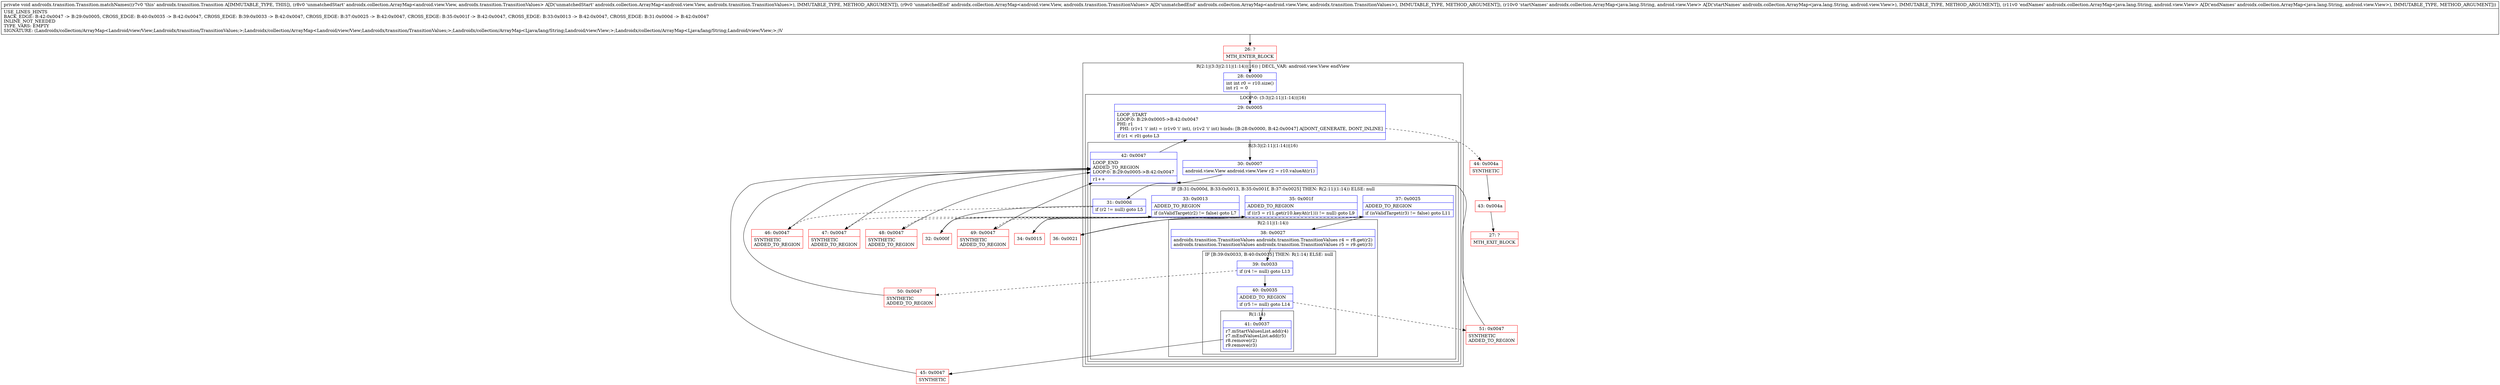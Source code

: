 digraph "CFG forandroidx.transition.Transition.matchNames(Landroidx\/collection\/ArrayMap;Landroidx\/collection\/ArrayMap;Landroidx\/collection\/ArrayMap;Landroidx\/collection\/ArrayMap;)V" {
subgraph cluster_Region_647332779 {
label = "R(2:1|(3:3|(2:11|(1:14))|16)) | DECL_VAR: android.view.View endView\l";
node [shape=record,color=blue];
Node_28 [shape=record,label="{28\:\ 0x0000|int int r0 = r10.size()\lint r1 = 0\l}"];
subgraph cluster_LoopRegion_1262284678 {
label = "LOOP:0: (3:3|(2:11|(1:14))|16)";
node [shape=record,color=blue];
Node_29 [shape=record,label="{29\:\ 0x0005|LOOP_START\lLOOP:0: B:29:0x0005\-\>B:42:0x0047\lPHI: r1 \l  PHI: (r1v1 'i' int) = (r1v0 'i' int), (r1v2 'i' int) binds: [B:28:0x0000, B:42:0x0047] A[DONT_GENERATE, DONT_INLINE]\l|if (r1 \< r0) goto L3\l}"];
subgraph cluster_Region_1313927266 {
label = "R(3:3|(2:11|(1:14))|16)";
node [shape=record,color=blue];
Node_30 [shape=record,label="{30\:\ 0x0007|android.view.View android.view.View r2 = r10.valueAt(r1)\l}"];
subgraph cluster_IfRegion_1377874744 {
label = "IF [B:31:0x000d, B:33:0x0013, B:35:0x001f, B:37:0x0025] THEN: R(2:11|(1:14)) ELSE: null";
node [shape=record,color=blue];
Node_31 [shape=record,label="{31\:\ 0x000d|if (r2 != null) goto L5\l}"];
Node_33 [shape=record,label="{33\:\ 0x0013|ADDED_TO_REGION\l|if (isValidTarget(r2) != false) goto L7\l}"];
Node_35 [shape=record,label="{35\:\ 0x001f|ADDED_TO_REGION\l|if ((r3 = r11.get(r10.keyAt(r1))) != null) goto L9\l}"];
Node_37 [shape=record,label="{37\:\ 0x0025|ADDED_TO_REGION\l|if (isValidTarget(r3) != false) goto L11\l}"];
subgraph cluster_Region_1478687244 {
label = "R(2:11|(1:14))";
node [shape=record,color=blue];
Node_38 [shape=record,label="{38\:\ 0x0027|androidx.transition.TransitionValues androidx.transition.TransitionValues r4 = r8.get(r2)\landroidx.transition.TransitionValues androidx.transition.TransitionValues r5 = r9.get(r3)\l}"];
subgraph cluster_IfRegion_1028932426 {
label = "IF [B:39:0x0033, B:40:0x0035] THEN: R(1:14) ELSE: null";
node [shape=record,color=blue];
Node_39 [shape=record,label="{39\:\ 0x0033|if (r4 != null) goto L13\l}"];
Node_40 [shape=record,label="{40\:\ 0x0035|ADDED_TO_REGION\l|if (r5 != null) goto L14\l}"];
subgraph cluster_Region_1959685713 {
label = "R(1:14)";
node [shape=record,color=blue];
Node_41 [shape=record,label="{41\:\ 0x0037|r7.mStartValuesList.add(r4)\lr7.mEndValuesList.add(r5)\lr8.remove(r2)\lr9.remove(r3)\l}"];
}
}
}
}
Node_42 [shape=record,label="{42\:\ 0x0047|LOOP_END\lADDED_TO_REGION\lLOOP:0: B:29:0x0005\-\>B:42:0x0047\l|r1++\l}"];
}
}
}
Node_26 [shape=record,color=red,label="{26\:\ ?|MTH_ENTER_BLOCK\l}"];
Node_32 [shape=record,color=red,label="{32\:\ 0x000f}"];
Node_34 [shape=record,color=red,label="{34\:\ 0x0015}"];
Node_36 [shape=record,color=red,label="{36\:\ 0x0021}"];
Node_45 [shape=record,color=red,label="{45\:\ 0x0047|SYNTHETIC\l}"];
Node_51 [shape=record,color=red,label="{51\:\ 0x0047|SYNTHETIC\lADDED_TO_REGION\l}"];
Node_50 [shape=record,color=red,label="{50\:\ 0x0047|SYNTHETIC\lADDED_TO_REGION\l}"];
Node_49 [shape=record,color=red,label="{49\:\ 0x0047|SYNTHETIC\lADDED_TO_REGION\l}"];
Node_48 [shape=record,color=red,label="{48\:\ 0x0047|SYNTHETIC\lADDED_TO_REGION\l}"];
Node_47 [shape=record,color=red,label="{47\:\ 0x0047|SYNTHETIC\lADDED_TO_REGION\l}"];
Node_46 [shape=record,color=red,label="{46\:\ 0x0047|SYNTHETIC\lADDED_TO_REGION\l}"];
Node_44 [shape=record,color=red,label="{44\:\ 0x004a|SYNTHETIC\l}"];
Node_43 [shape=record,color=red,label="{43\:\ 0x004a}"];
Node_27 [shape=record,color=red,label="{27\:\ ?|MTH_EXIT_BLOCK\l}"];
MethodNode[shape=record,label="{private void androidx.transition.Transition.matchNames((r7v0 'this' androidx.transition.Transition A[IMMUTABLE_TYPE, THIS]), (r8v0 'unmatchedStart' androidx.collection.ArrayMap\<android.view.View, androidx.transition.TransitionValues\> A[D('unmatchedStart' androidx.collection.ArrayMap\<android.view.View, androidx.transition.TransitionValues\>), IMMUTABLE_TYPE, METHOD_ARGUMENT]), (r9v0 'unmatchedEnd' androidx.collection.ArrayMap\<android.view.View, androidx.transition.TransitionValues\> A[D('unmatchedEnd' androidx.collection.ArrayMap\<android.view.View, androidx.transition.TransitionValues\>), IMMUTABLE_TYPE, METHOD_ARGUMENT]), (r10v0 'startNames' androidx.collection.ArrayMap\<java.lang.String, android.view.View\> A[D('startNames' androidx.collection.ArrayMap\<java.lang.String, android.view.View\>), IMMUTABLE_TYPE, METHOD_ARGUMENT]), (r11v0 'endNames' androidx.collection.ArrayMap\<java.lang.String, android.view.View\> A[D('endNames' androidx.collection.ArrayMap\<java.lang.String, android.view.View\>), IMMUTABLE_TYPE, METHOD_ARGUMENT]))  | USE_LINES_HINTS\lBACK_EDGE: B:42:0x0047 \-\> B:29:0x0005, CROSS_EDGE: B:40:0x0035 \-\> B:42:0x0047, CROSS_EDGE: B:39:0x0033 \-\> B:42:0x0047, CROSS_EDGE: B:37:0x0025 \-\> B:42:0x0047, CROSS_EDGE: B:35:0x001f \-\> B:42:0x0047, CROSS_EDGE: B:33:0x0013 \-\> B:42:0x0047, CROSS_EDGE: B:31:0x000d \-\> B:42:0x0047\lINLINE_NOT_NEEDED\lTYPE_VARS: EMPTY\lSIGNATURE: (Landroidx\/collection\/ArrayMap\<Landroid\/view\/View;Landroidx\/transition\/TransitionValues;\>;Landroidx\/collection\/ArrayMap\<Landroid\/view\/View;Landroidx\/transition\/TransitionValues;\>;Landroidx\/collection\/ArrayMap\<Ljava\/lang\/String;Landroid\/view\/View;\>;Landroidx\/collection\/ArrayMap\<Ljava\/lang\/String;Landroid\/view\/View;\>;)V\l}"];
MethodNode -> Node_26;Node_28 -> Node_29;
Node_29 -> Node_30;
Node_29 -> Node_44[style=dashed];
Node_30 -> Node_31;
Node_31 -> Node_32;
Node_31 -> Node_46[style=dashed];
Node_33 -> Node_34;
Node_33 -> Node_47[style=dashed];
Node_35 -> Node_36;
Node_35 -> Node_48[style=dashed];
Node_37 -> Node_38;
Node_37 -> Node_49[style=dashed];
Node_38 -> Node_39;
Node_39 -> Node_40;
Node_39 -> Node_50[style=dashed];
Node_40 -> Node_41;
Node_40 -> Node_51[style=dashed];
Node_41 -> Node_45;
Node_42 -> Node_29;
Node_26 -> Node_28;
Node_32 -> Node_33;
Node_34 -> Node_35;
Node_36 -> Node_37;
Node_45 -> Node_42;
Node_51 -> Node_42;
Node_50 -> Node_42;
Node_49 -> Node_42;
Node_48 -> Node_42;
Node_47 -> Node_42;
Node_46 -> Node_42;
Node_44 -> Node_43;
Node_43 -> Node_27;
}

